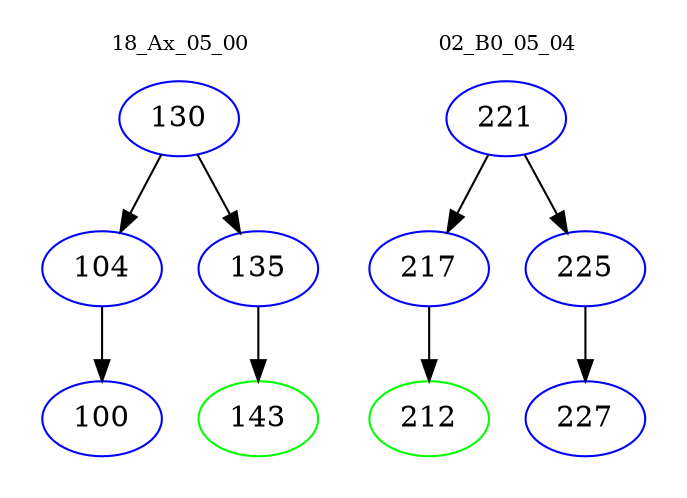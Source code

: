 digraph{
subgraph cluster_0 {
color = white
label = "18_Ax_05_00";
fontsize=10;
T0_130 [label="130", color="blue"]
T0_130 -> T0_104 [color="black"]
T0_104 [label="104", color="blue"]
T0_104 -> T0_100 [color="black"]
T0_100 [label="100", color="blue"]
T0_130 -> T0_135 [color="black"]
T0_135 [label="135", color="blue"]
T0_135 -> T0_143 [color="black"]
T0_143 [label="143", color="green"]
}
subgraph cluster_1 {
color = white
label = "02_B0_05_04";
fontsize=10;
T1_221 [label="221", color="blue"]
T1_221 -> T1_217 [color="black"]
T1_217 [label="217", color="blue"]
T1_217 -> T1_212 [color="black"]
T1_212 [label="212", color="green"]
T1_221 -> T1_225 [color="black"]
T1_225 [label="225", color="blue"]
T1_225 -> T1_227 [color="black"]
T1_227 [label="227", color="blue"]
}
}
